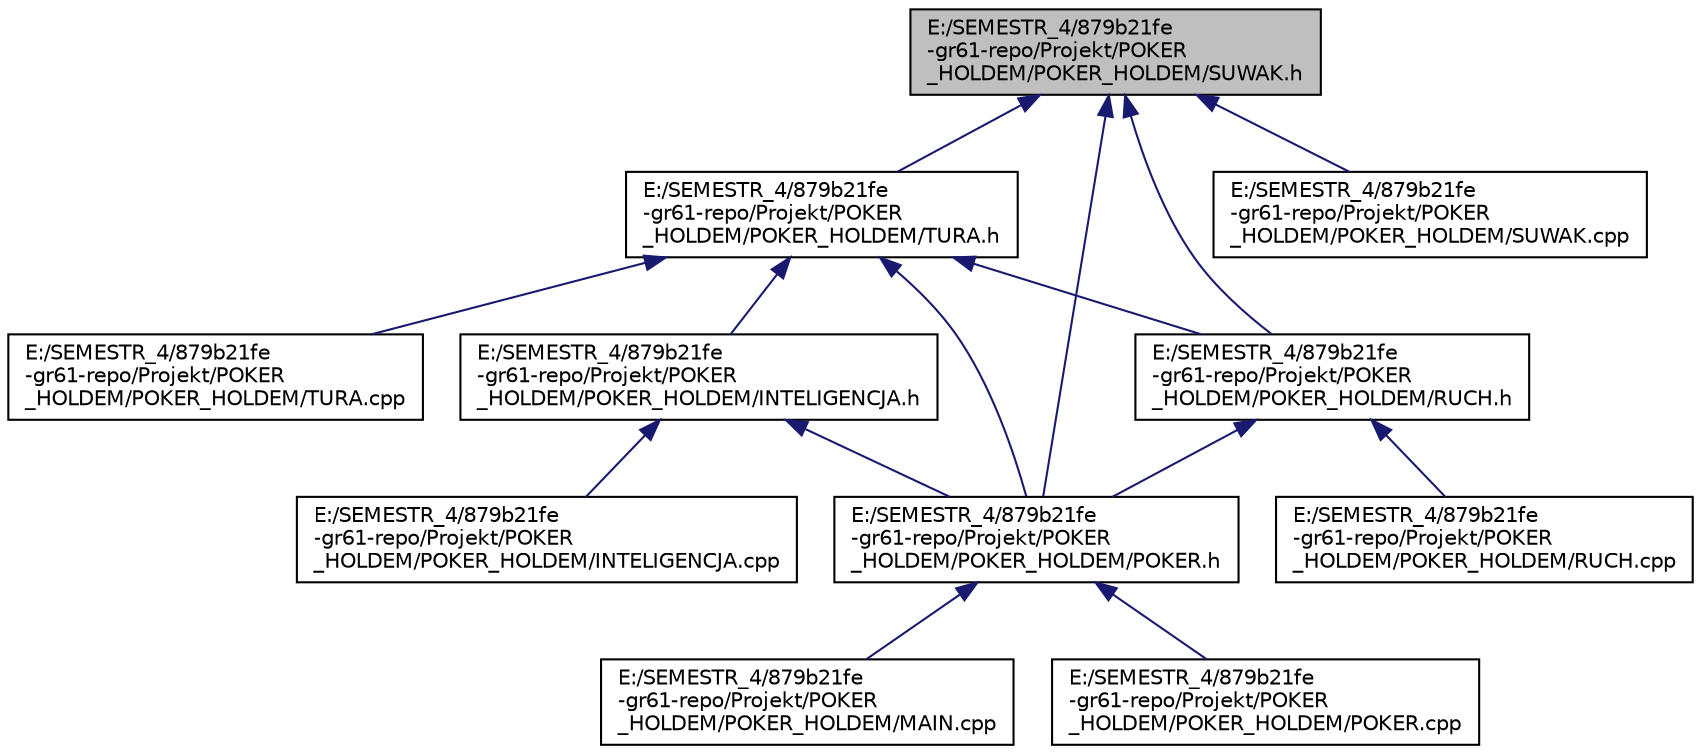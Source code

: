 digraph "E:/SEMESTR_4/879b21fe-gr61-repo/Projekt/POKER_HOLDEM/POKER_HOLDEM/SUWAK.h"
{
  edge [fontname="Helvetica",fontsize="10",labelfontname="Helvetica",labelfontsize="10"];
  node [fontname="Helvetica",fontsize="10",shape=record];
  Node5 [label="E:/SEMESTR_4/879b21fe\l-gr61-repo/Projekt/POKER\l_HOLDEM/POKER_HOLDEM/SUWAK.h",height=0.2,width=0.4,color="black", fillcolor="grey75", style="filled", fontcolor="black"];
  Node5 -> Node6 [dir="back",color="midnightblue",fontsize="10",style="solid",fontname="Helvetica"];
  Node6 [label="E:/SEMESTR_4/879b21fe\l-gr61-repo/Projekt/POKER\l_HOLDEM/POKER_HOLDEM/TURA.h",height=0.2,width=0.4,color="black", fillcolor="white", style="filled",URL="$_t_u_r_a_8h.html"];
  Node6 -> Node7 [dir="back",color="midnightblue",fontsize="10",style="solid",fontname="Helvetica"];
  Node7 [label="E:/SEMESTR_4/879b21fe\l-gr61-repo/Projekt/POKER\l_HOLDEM/POKER_HOLDEM/INTELIGENCJA.h",height=0.2,width=0.4,color="black", fillcolor="white", style="filled",URL="$_i_n_t_e_l_i_g_e_n_c_j_a_8h.html"];
  Node7 -> Node8 [dir="back",color="midnightblue",fontsize="10",style="solid",fontname="Helvetica"];
  Node8 [label="E:/SEMESTR_4/879b21fe\l-gr61-repo/Projekt/POKER\l_HOLDEM/POKER_HOLDEM/INTELIGENCJA.cpp",height=0.2,width=0.4,color="black", fillcolor="white", style="filled",URL="$_i_n_t_e_l_i_g_e_n_c_j_a_8cpp.html"];
  Node7 -> Node9 [dir="back",color="midnightblue",fontsize="10",style="solid",fontname="Helvetica"];
  Node9 [label="E:/SEMESTR_4/879b21fe\l-gr61-repo/Projekt/POKER\l_HOLDEM/POKER_HOLDEM/POKER.h",height=0.2,width=0.4,color="black", fillcolor="white", style="filled",URL="$_p_o_k_e_r_8h.html"];
  Node9 -> Node10 [dir="back",color="midnightblue",fontsize="10",style="solid",fontname="Helvetica"];
  Node10 [label="E:/SEMESTR_4/879b21fe\l-gr61-repo/Projekt/POKER\l_HOLDEM/POKER_HOLDEM/MAIN.cpp",height=0.2,width=0.4,color="black", fillcolor="white", style="filled",URL="$_m_a_i_n_8cpp.html"];
  Node9 -> Node11 [dir="back",color="midnightblue",fontsize="10",style="solid",fontname="Helvetica"];
  Node11 [label="E:/SEMESTR_4/879b21fe\l-gr61-repo/Projekt/POKER\l_HOLDEM/POKER_HOLDEM/POKER.cpp",height=0.2,width=0.4,color="black", fillcolor="white", style="filled",URL="$_p_o_k_e_r_8cpp.html"];
  Node6 -> Node9 [dir="back",color="midnightblue",fontsize="10",style="solid",fontname="Helvetica"];
  Node6 -> Node12 [dir="back",color="midnightblue",fontsize="10",style="solid",fontname="Helvetica"];
  Node12 [label="E:/SEMESTR_4/879b21fe\l-gr61-repo/Projekt/POKER\l_HOLDEM/POKER_HOLDEM/RUCH.h",height=0.2,width=0.4,color="black", fillcolor="white", style="filled",URL="$_r_u_c_h_8h.html"];
  Node12 -> Node9 [dir="back",color="midnightblue",fontsize="10",style="solid",fontname="Helvetica"];
  Node12 -> Node13 [dir="back",color="midnightblue",fontsize="10",style="solid",fontname="Helvetica"];
  Node13 [label="E:/SEMESTR_4/879b21fe\l-gr61-repo/Projekt/POKER\l_HOLDEM/POKER_HOLDEM/RUCH.cpp",height=0.2,width=0.4,color="black", fillcolor="white", style="filled",URL="$_r_u_c_h_8cpp.html"];
  Node6 -> Node14 [dir="back",color="midnightblue",fontsize="10",style="solid",fontname="Helvetica"];
  Node14 [label="E:/SEMESTR_4/879b21fe\l-gr61-repo/Projekt/POKER\l_HOLDEM/POKER_HOLDEM/TURA.cpp",height=0.2,width=0.4,color="black", fillcolor="white", style="filled",URL="$_t_u_r_a_8cpp.html"];
  Node5 -> Node9 [dir="back",color="midnightblue",fontsize="10",style="solid",fontname="Helvetica"];
  Node5 -> Node12 [dir="back",color="midnightblue",fontsize="10",style="solid",fontname="Helvetica"];
  Node5 -> Node15 [dir="back",color="midnightblue",fontsize="10",style="solid",fontname="Helvetica"];
  Node15 [label="E:/SEMESTR_4/879b21fe\l-gr61-repo/Projekt/POKER\l_HOLDEM/POKER_HOLDEM/SUWAK.cpp",height=0.2,width=0.4,color="black", fillcolor="white", style="filled",URL="$_s_u_w_a_k_8cpp.html"];
}
